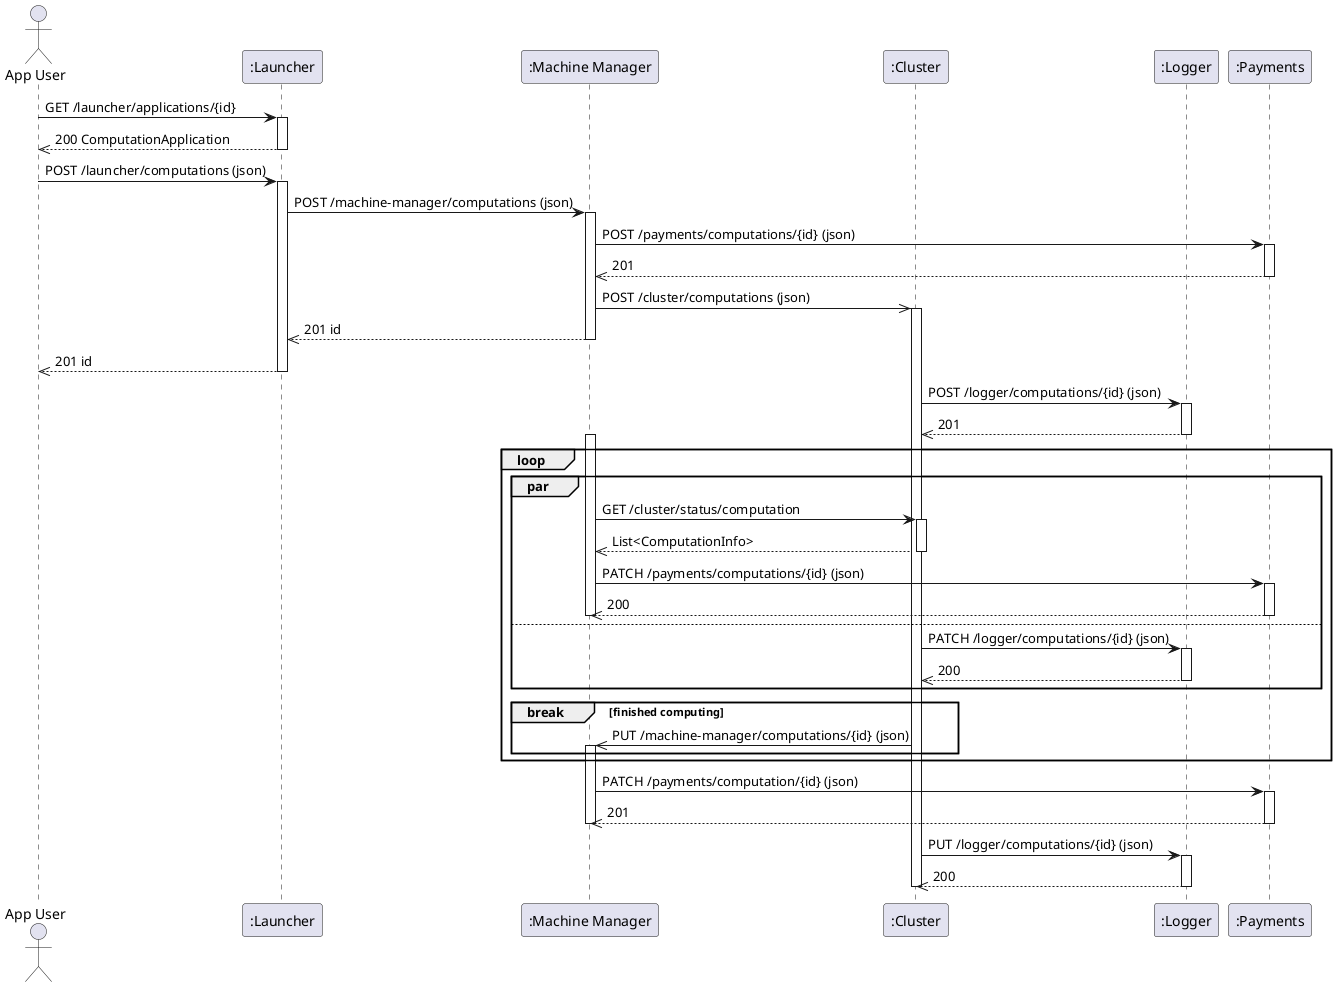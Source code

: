 @startuml

actor "App User" as AU
participant ":Launcher" as CLa
participant ":Machine Manager" as CM
participant ":Cluster" as CC
participant ":Logger" as CLo
participant ":Payments" as CP

AU -> CLa : GET /launcher/applications/{id}
activate CLa
CLa -->> AU : 200 ComputationApplication
deactivate CLa

AU -> CLa : POST /launcher/computations (json)
activate CLa
CLa -> CM : POST /machine-manager/computations (json)
activate CM

CM -> CP : POST /payments/computations/{id} (json)
activate CP
CP -->> CM : 201
deactivate CP

CM ->> CC : POST /cluster/computations (json)
activate CC

CM -->> CLa : 201 id
deactivate CM

CLa -->> AU : 201 id
deactivate CLa

CC -> CLo : POST /logger/computations/{id} (json)
activate CLo
CLo -->> CC : 201
deactivate CLo

loop

par

activate CM
CM -> CC : GET /cluster/status/computation
activate CC
CC -->> CM : List<ComputationInfo>
deactivate CC

CM -> CP : PATCH /payments/computations/{id} (json)
activate CP
CP -->> CM : 200
deactivate CP

deactivate CM

else

CC -> CLo : PATCH /logger/computations/{id} (json)
activate CLo
CLo -->> CC : 200
deactivate CLo

end par

break finished computing
CC ->> CM : PUT /machine-manager/computations/{id} (json)
activate CM

end break
end loop

CM -> CP : PATCH /payments/computation/{id} (json)
activate CP
CP -->> CM : 201
deactivate CP
deactivate CM

CC -> CLo : PUT /logger/computations/{id} (json)
activate CLo
CLo -->> CC : 200
deactivate CLo


deactivate CC

@enduml